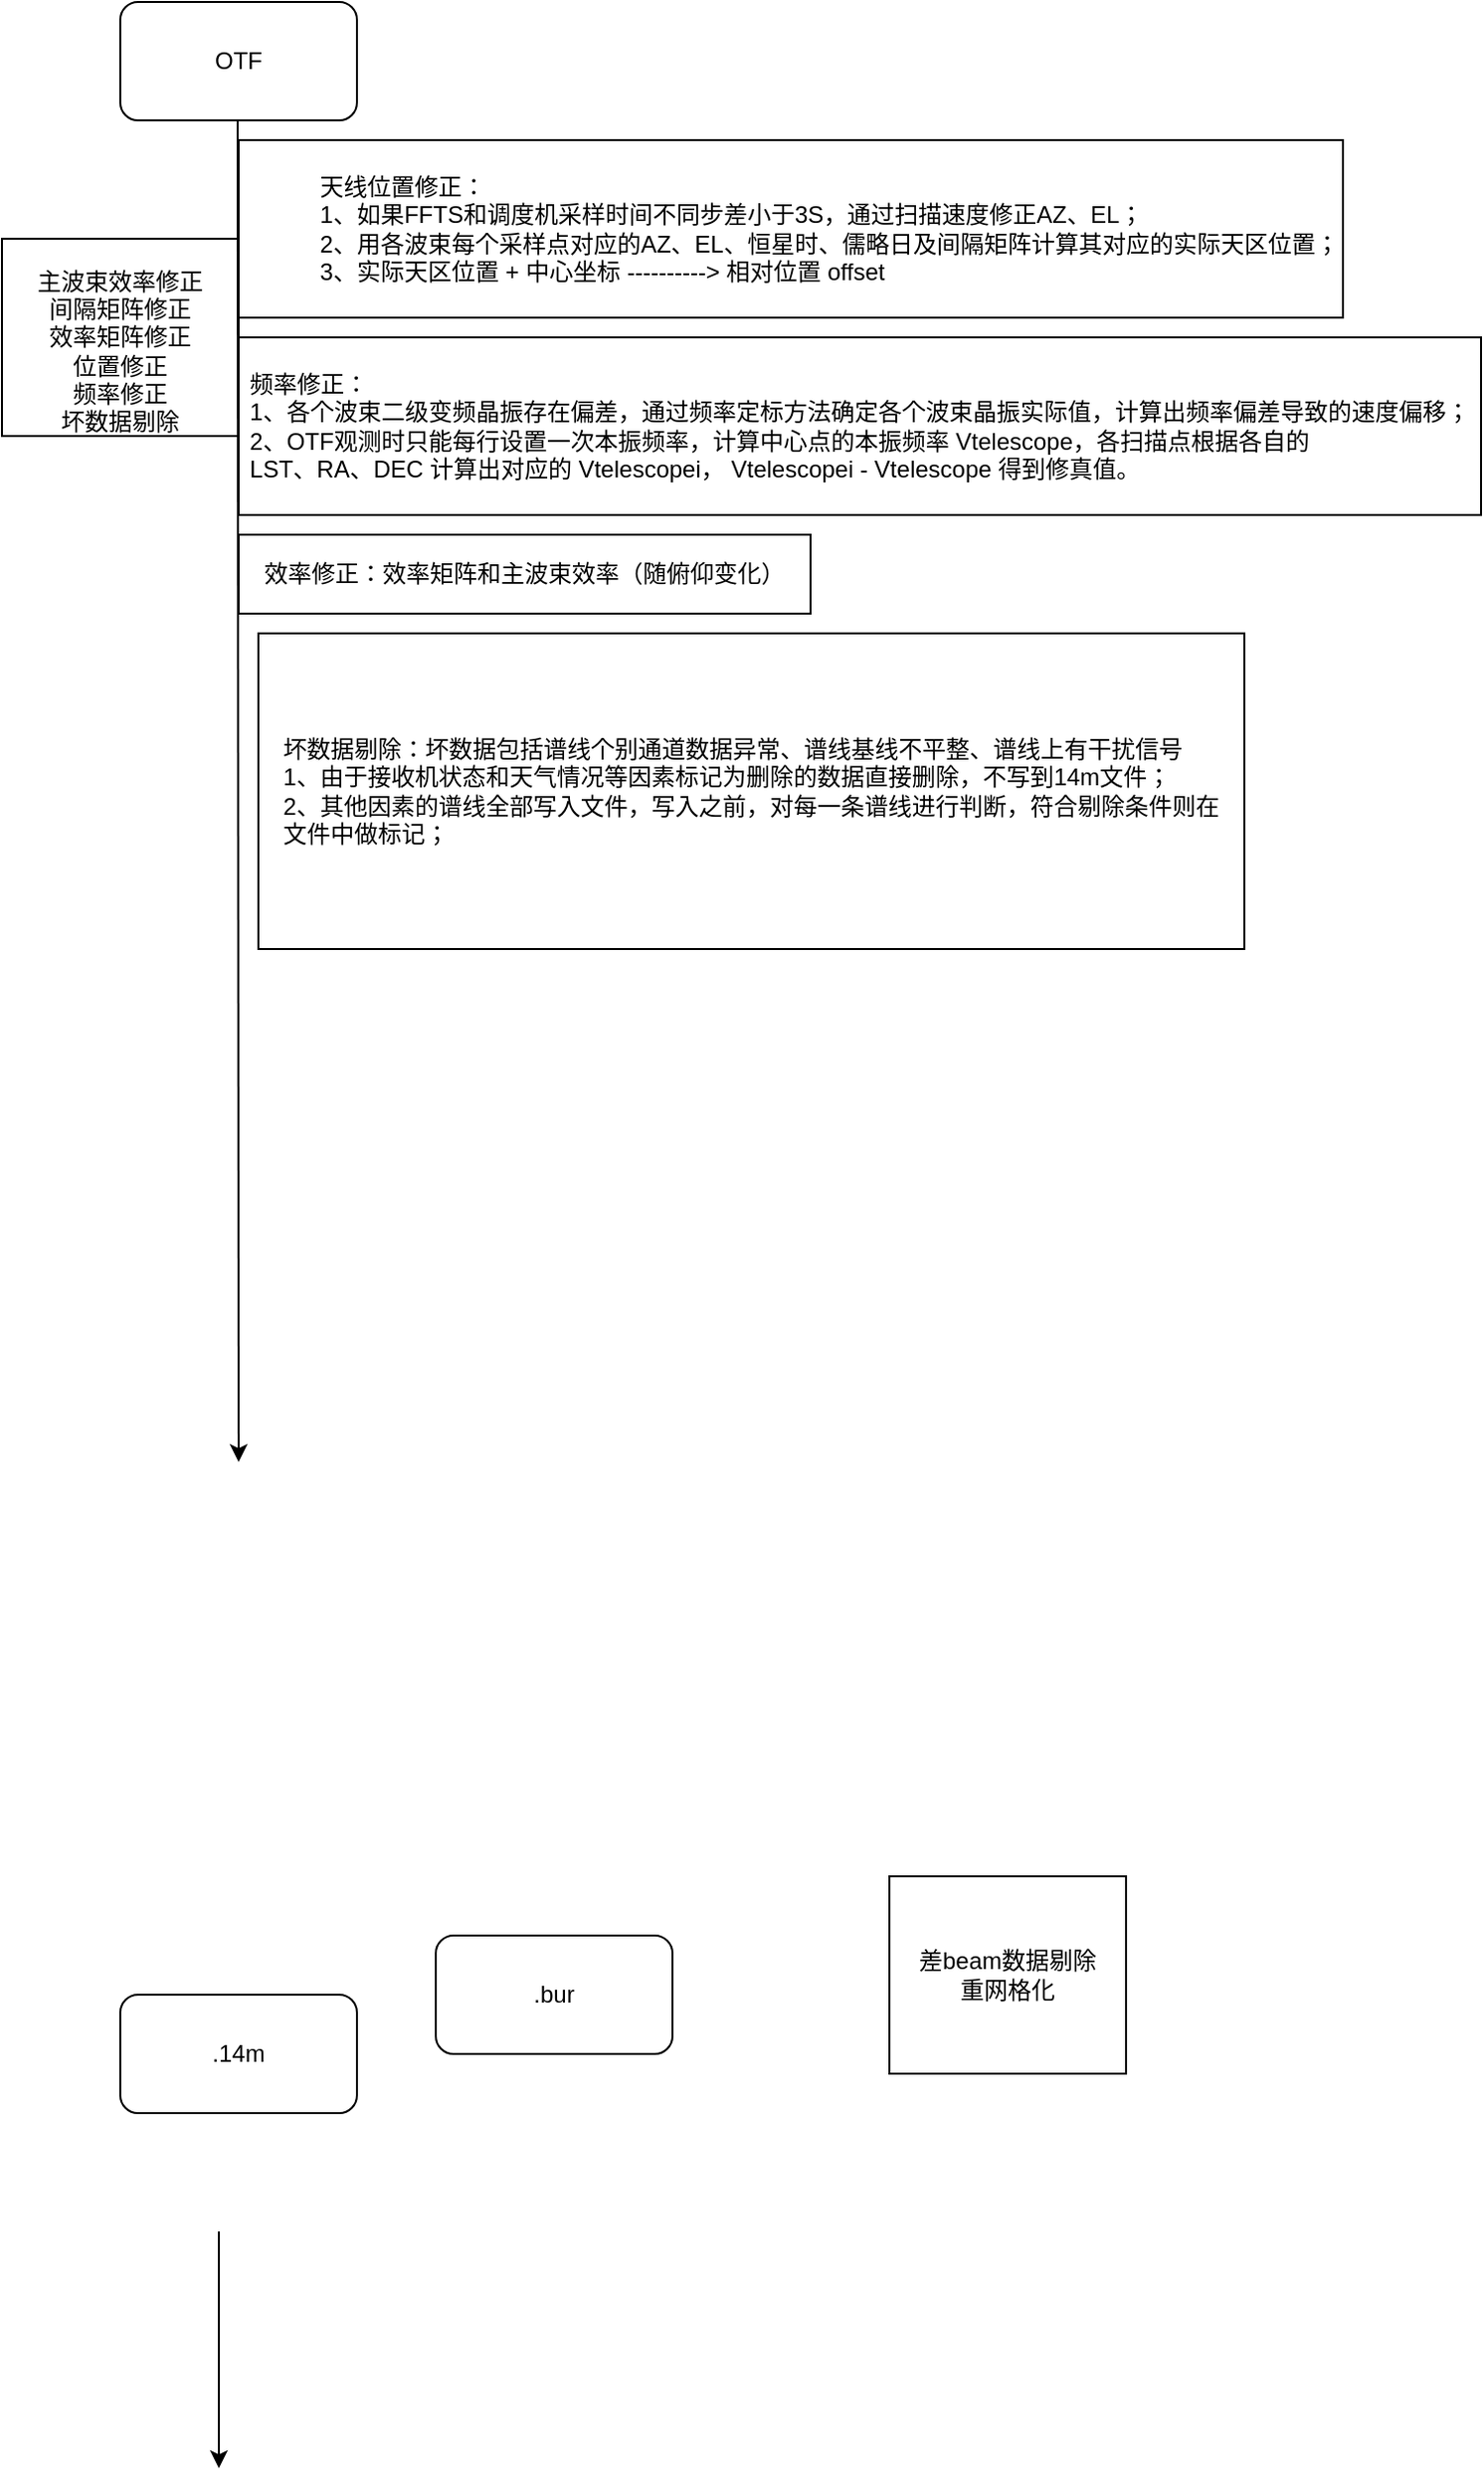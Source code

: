 <mxfile version="14.2.9" type="github">
  <diagram id="gddmTk9zShuUmkAov9sJ" name="Page-1">
    <mxGraphModel dx="1490" dy="583" grid="1" gridSize="10" guides="1" tooltips="1" connect="1" arrows="1" fold="1" page="1" pageScale="1" pageWidth="827" pageHeight="1169" math="0" shadow="0">
      <root>
        <mxCell id="0" />
        <mxCell id="1" parent="0" />
        <mxCell id="VhanhQAlaVrq_fSqDAiD-1" value="&lt;br&gt;主波束效率修正&lt;br&gt;间隔矩阵修正&lt;br&gt;效率矩阵修正&lt;br&gt;位置修正&lt;br&gt;频率修正&lt;br&gt;坏数据剔除" style="rounded=0;whiteSpace=wrap;html=1;" vertex="1" parent="1">
          <mxGeometry x="20" y="140" width="120" height="100" as="geometry" />
        </mxCell>
        <mxCell id="VhanhQAlaVrq_fSqDAiD-2" value="" style="endArrow=classic;html=1;" edge="1" parent="1">
          <mxGeometry width="50" height="50" relative="1" as="geometry">
            <mxPoint x="139.5" y="80" as="sourcePoint" />
            <mxPoint x="140" y="760" as="targetPoint" />
          </mxGeometry>
        </mxCell>
        <mxCell id="VhanhQAlaVrq_fSqDAiD-3" value="差beam数据剔除&lt;br&gt;重网格化" style="rounded=0;whiteSpace=wrap;html=1;" vertex="1" parent="1">
          <mxGeometry x="470" y="970" width="120" height="100" as="geometry" />
        </mxCell>
        <mxCell id="VhanhQAlaVrq_fSqDAiD-4" value="&lt;span&gt;OTF&lt;/span&gt;" style="rounded=1;whiteSpace=wrap;html=1;" vertex="1" parent="1">
          <mxGeometry x="80" y="20" width="120" height="60" as="geometry" />
        </mxCell>
        <mxCell id="VhanhQAlaVrq_fSqDAiD-5" value=".14m" style="rounded=1;whiteSpace=wrap;html=1;" vertex="1" parent="1">
          <mxGeometry x="80" y="1030" width="120" height="60" as="geometry" />
        </mxCell>
        <mxCell id="VhanhQAlaVrq_fSqDAiD-6" value=".bur" style="rounded=1;whiteSpace=wrap;html=1;" vertex="1" parent="1">
          <mxGeometry x="240" y="1000" width="120" height="60" as="geometry" />
        </mxCell>
        <mxCell id="VhanhQAlaVrq_fSqDAiD-7" value="" style="endArrow=classic;html=1;" edge="1" parent="1">
          <mxGeometry width="50" height="50" relative="1" as="geometry">
            <mxPoint x="130" y="1150" as="sourcePoint" />
            <mxPoint x="130" y="1270" as="targetPoint" />
          </mxGeometry>
        </mxCell>
        <mxCell id="VhanhQAlaVrq_fSqDAiD-8" value="&lt;div style=&quot;text-align: justify&quot;&gt;&lt;span&gt;天线位置修正：&lt;/span&gt;&lt;/div&gt;&lt;div style=&quot;text-align: justify&quot;&gt;&lt;span&gt;1、如果FFTS和调度机采样时间不同步差小于3S，通过扫描速度修正AZ、EL；&lt;/span&gt;&lt;/div&gt;&lt;div style=&quot;text-align: justify&quot;&gt;&lt;span&gt;2、用各波束每个采样点对应的AZ、EL、恒星时、儒略日及间隔矩阵计算其对应的实际天区位置；&lt;/span&gt;&lt;/div&gt;&lt;div style=&quot;text-align: justify&quot;&gt;&lt;span&gt;3、实际天区位置 + 中心坐标 ----------&amp;gt; 相对位置 offset&lt;/span&gt;&lt;/div&gt;" style="rounded=0;whiteSpace=wrap;html=1;align=right;" vertex="1" parent="1">
          <mxGeometry x="140" y="90" width="560" height="90" as="geometry" />
        </mxCell>
        <mxCell id="VhanhQAlaVrq_fSqDAiD-15" value="&lt;div style=&quot;text-align: justify&quot;&gt;&lt;span&gt;&lt;br&gt;&lt;/span&gt;&lt;/div&gt;&lt;div style=&quot;text-align: justify&quot;&gt;&lt;span&gt;&lt;br&gt;&lt;/span&gt;&lt;/div&gt;&lt;div style=&quot;text-align: justify&quot;&gt;&lt;span&gt;&lt;br&gt;&lt;/span&gt;&lt;/div&gt;&lt;div style=&quot;text-align: justify&quot;&gt;&lt;span&gt;&lt;br&gt;&lt;/span&gt;&lt;/div&gt;&lt;div style=&quot;text-align: justify&quot;&gt;&lt;span&gt;频率修正：&lt;/span&gt;&lt;br&gt;&lt;span&gt;1、各个波束二级变频晶振存在偏差，通过频率定标方法确定各个波束晶振实际值，计算出频率偏差导致的速度偏移；&lt;/span&gt;&lt;br&gt;&lt;span&gt;2、OTF观测时只能每行设置一次本振频率，计算中心点的本振频率 Vtelescope，&lt;/span&gt;&lt;span&gt;各扫描点根据各自的&amp;nbsp;&lt;/span&gt;&lt;br&gt;&lt;span&gt;LST、RA、DEC 计算出对应的 Vtelescopei，&lt;/span&gt;&lt;span&gt;&amp;nbsp;Vtelescopei - Vtelescope 得到修真值。&lt;/span&gt;&lt;br&gt;&lt;br&gt;&lt;br&gt;&lt;span&gt;&amp;nbsp;&lt;/span&gt;&lt;br&gt;&lt;/div&gt;&lt;span&gt;&lt;div style=&quot;text-align: justify&quot;&gt;&lt;br&gt;&lt;/div&gt;&lt;/span&gt;" style="rounded=0;whiteSpace=wrap;html=1;align=center;" vertex="1" parent="1">
          <mxGeometry x="140" y="190" width="630" height="90" as="geometry" />
        </mxCell>
        <mxCell id="VhanhQAlaVrq_fSqDAiD-17" value="效率修正：效率矩阵和主波束效率（随俯仰变化）" style="rounded=0;whiteSpace=wrap;html=1;" vertex="1" parent="1">
          <mxGeometry x="140" y="290" width="290" height="40" as="geometry" />
        </mxCell>
        <mxCell id="VhanhQAlaVrq_fSqDAiD-20" value="&lt;div style=&quot;text-align: justify&quot;&gt;&lt;span&gt;坏数据剔除：坏数据包括谱线个别通道数据异常、谱线基线不平整、谱线上有干扰信号&lt;/span&gt;&lt;/div&gt;&lt;div style=&quot;text-align: justify&quot;&gt;1、由于接收机状态和天气情况等因素标记为删除的数据直接删除，不写到14m文件；&lt;/div&gt;&lt;div style=&quot;text-align: justify&quot;&gt;2、其他因素的谱线全部写入文件，写入之前，对每一条谱线进行判断，符合剔除条件则在&lt;/div&gt;&lt;div style=&quot;text-align: justify&quot;&gt;文件中做标记；&lt;/div&gt;" style="rounded=0;whiteSpace=wrap;html=1;" vertex="1" parent="1">
          <mxGeometry x="150" y="340" width="500" height="160" as="geometry" />
        </mxCell>
      </root>
    </mxGraphModel>
  </diagram>
</mxfile>
